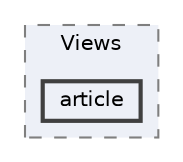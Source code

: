 digraph "app/Views/article"
{
 // LATEX_PDF_SIZE
  bgcolor="transparent";
  edge [fontname=Helvetica,fontsize=10,labelfontname=Helvetica,labelfontsize=10];
  node [fontname=Helvetica,fontsize=10,shape=box,height=0.2,width=0.4];
  compound=true
  subgraph clusterdir_71aab6f90b0412e948eb651ee031ad84 {
    graph [ bgcolor="#edf0f7", pencolor="grey50", label="Views", fontname=Helvetica,fontsize=10 style="filled,dashed", URL="dir_71aab6f90b0412e948eb651ee031ad84.html",tooltip=""]
  dir_bca00d8bb5e10cac10e3c6d8ebc82d6a [label="article", fillcolor="#edf0f7", color="grey25", style="filled,bold", URL="dir_bca00d8bb5e10cac10e3c6d8ebc82d6a.html",tooltip=""];
  }
}
